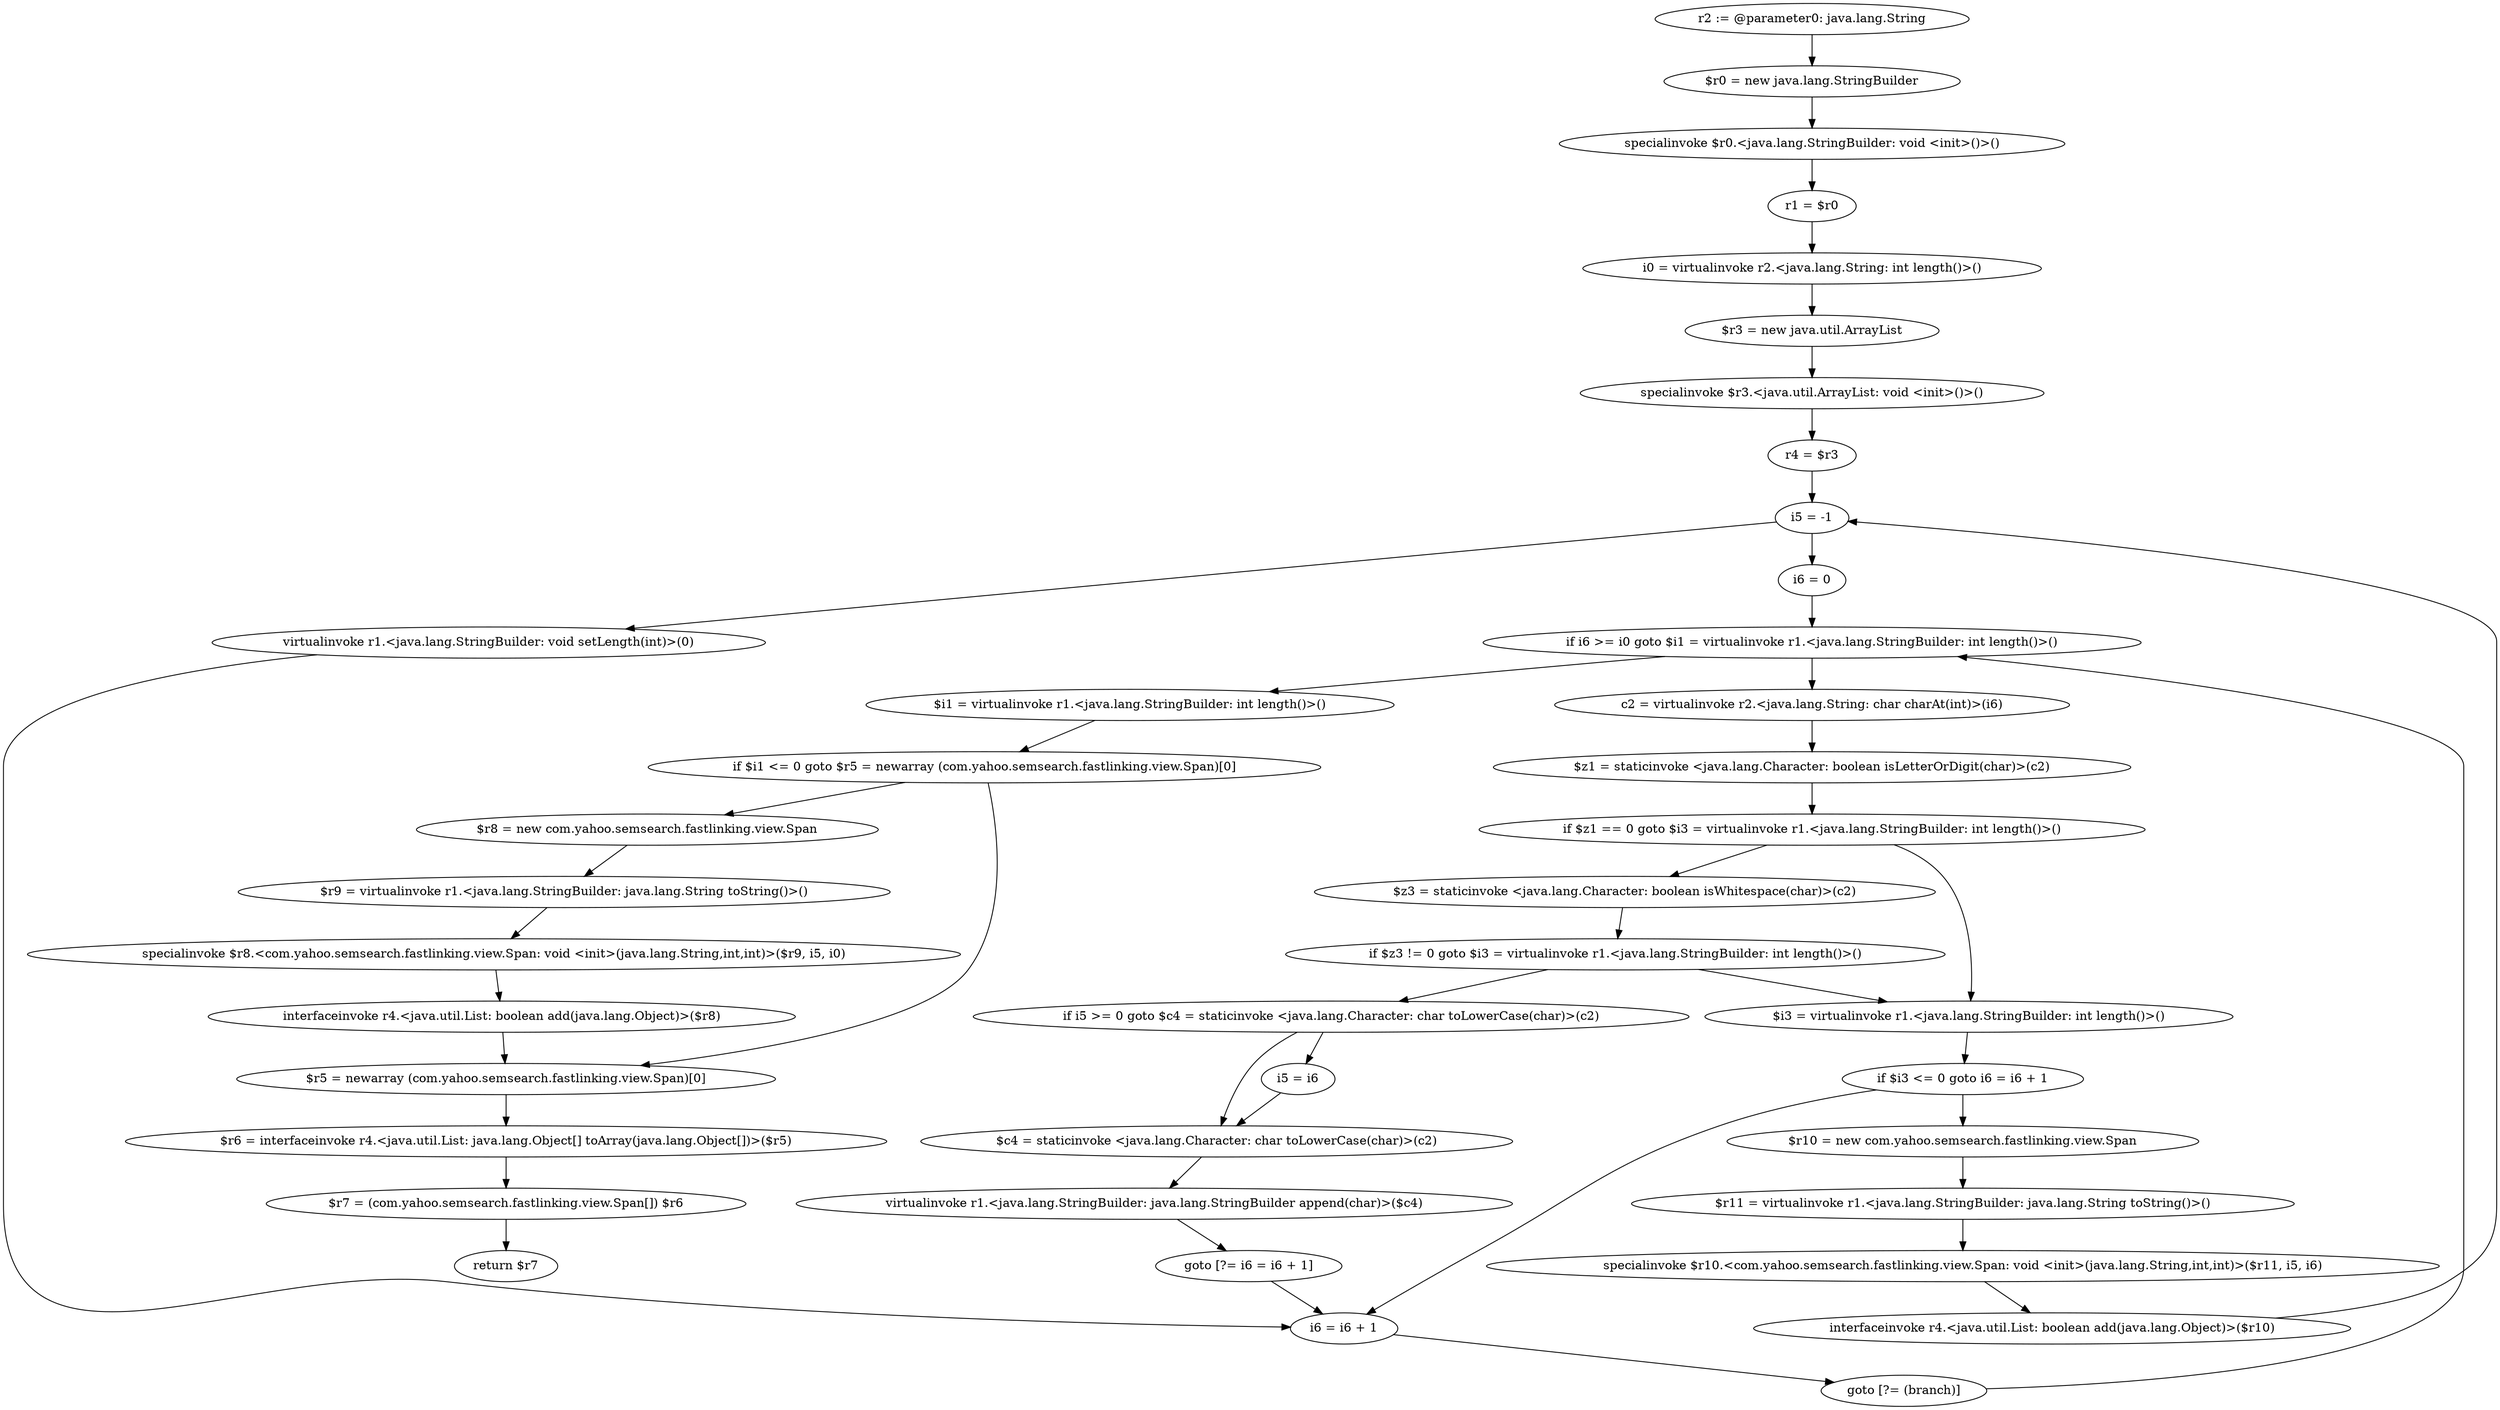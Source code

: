 digraph "unitGraph" {
    "r2 := @parameter0: java.lang.String"
    "$r0 = new java.lang.StringBuilder"
    "specialinvoke $r0.<java.lang.StringBuilder: void <init>()>()"
    "r1 = $r0"
    "i0 = virtualinvoke r2.<java.lang.String: int length()>()"
    "$r3 = new java.util.ArrayList"
    "specialinvoke $r3.<java.util.ArrayList: void <init>()>()"
    "r4 = $r3"
    "i5 = -1"
    "i6 = 0"
    "if i6 >= i0 goto $i1 = virtualinvoke r1.<java.lang.StringBuilder: int length()>()"
    "c2 = virtualinvoke r2.<java.lang.String: char charAt(int)>(i6)"
    "$z1 = staticinvoke <java.lang.Character: boolean isLetterOrDigit(char)>(c2)"
    "if $z1 == 0 goto $i3 = virtualinvoke r1.<java.lang.StringBuilder: int length()>()"
    "$z3 = staticinvoke <java.lang.Character: boolean isWhitespace(char)>(c2)"
    "if $z3 != 0 goto $i3 = virtualinvoke r1.<java.lang.StringBuilder: int length()>()"
    "if i5 >= 0 goto $c4 = staticinvoke <java.lang.Character: char toLowerCase(char)>(c2)"
    "i5 = i6"
    "$c4 = staticinvoke <java.lang.Character: char toLowerCase(char)>(c2)"
    "virtualinvoke r1.<java.lang.StringBuilder: java.lang.StringBuilder append(char)>($c4)"
    "goto [?= i6 = i6 + 1]"
    "$i3 = virtualinvoke r1.<java.lang.StringBuilder: int length()>()"
    "if $i3 <= 0 goto i6 = i6 + 1"
    "$r10 = new com.yahoo.semsearch.fastlinking.view.Span"
    "$r11 = virtualinvoke r1.<java.lang.StringBuilder: java.lang.String toString()>()"
    "specialinvoke $r10.<com.yahoo.semsearch.fastlinking.view.Span: void <init>(java.lang.String,int,int)>($r11, i5, i6)"
    "interfaceinvoke r4.<java.util.List: boolean add(java.lang.Object)>($r10)"
    "virtualinvoke r1.<java.lang.StringBuilder: void setLength(int)>(0)"
    "i6 = i6 + 1"
    "goto [?= (branch)]"
    "$i1 = virtualinvoke r1.<java.lang.StringBuilder: int length()>()"
    "if $i1 <= 0 goto $r5 = newarray (com.yahoo.semsearch.fastlinking.view.Span)[0]"
    "$r8 = new com.yahoo.semsearch.fastlinking.view.Span"
    "$r9 = virtualinvoke r1.<java.lang.StringBuilder: java.lang.String toString()>()"
    "specialinvoke $r8.<com.yahoo.semsearch.fastlinking.view.Span: void <init>(java.lang.String,int,int)>($r9, i5, i0)"
    "interfaceinvoke r4.<java.util.List: boolean add(java.lang.Object)>($r8)"
    "$r5 = newarray (com.yahoo.semsearch.fastlinking.view.Span)[0]"
    "$r6 = interfaceinvoke r4.<java.util.List: java.lang.Object[] toArray(java.lang.Object[])>($r5)"
    "$r7 = (com.yahoo.semsearch.fastlinking.view.Span[]) $r6"
    "return $r7"
    "r2 := @parameter0: java.lang.String"->"$r0 = new java.lang.StringBuilder";
    "$r0 = new java.lang.StringBuilder"->"specialinvoke $r0.<java.lang.StringBuilder: void <init>()>()";
    "specialinvoke $r0.<java.lang.StringBuilder: void <init>()>()"->"r1 = $r0";
    "r1 = $r0"->"i0 = virtualinvoke r2.<java.lang.String: int length()>()";
    "i0 = virtualinvoke r2.<java.lang.String: int length()>()"->"$r3 = new java.util.ArrayList";
    "$r3 = new java.util.ArrayList"->"specialinvoke $r3.<java.util.ArrayList: void <init>()>()";
    "specialinvoke $r3.<java.util.ArrayList: void <init>()>()"->"r4 = $r3";
    "r4 = $r3"->"i5 = -1";
    "i5 = -1"->"i6 = 0";
    "i6 = 0"->"if i6 >= i0 goto $i1 = virtualinvoke r1.<java.lang.StringBuilder: int length()>()";
    "if i6 >= i0 goto $i1 = virtualinvoke r1.<java.lang.StringBuilder: int length()>()"->"c2 = virtualinvoke r2.<java.lang.String: char charAt(int)>(i6)";
    "if i6 >= i0 goto $i1 = virtualinvoke r1.<java.lang.StringBuilder: int length()>()"->"$i1 = virtualinvoke r1.<java.lang.StringBuilder: int length()>()";
    "c2 = virtualinvoke r2.<java.lang.String: char charAt(int)>(i6)"->"$z1 = staticinvoke <java.lang.Character: boolean isLetterOrDigit(char)>(c2)";
    "$z1 = staticinvoke <java.lang.Character: boolean isLetterOrDigit(char)>(c2)"->"if $z1 == 0 goto $i3 = virtualinvoke r1.<java.lang.StringBuilder: int length()>()";
    "if $z1 == 0 goto $i3 = virtualinvoke r1.<java.lang.StringBuilder: int length()>()"->"$z3 = staticinvoke <java.lang.Character: boolean isWhitespace(char)>(c2)";
    "if $z1 == 0 goto $i3 = virtualinvoke r1.<java.lang.StringBuilder: int length()>()"->"$i3 = virtualinvoke r1.<java.lang.StringBuilder: int length()>()";
    "$z3 = staticinvoke <java.lang.Character: boolean isWhitespace(char)>(c2)"->"if $z3 != 0 goto $i3 = virtualinvoke r1.<java.lang.StringBuilder: int length()>()";
    "if $z3 != 0 goto $i3 = virtualinvoke r1.<java.lang.StringBuilder: int length()>()"->"if i5 >= 0 goto $c4 = staticinvoke <java.lang.Character: char toLowerCase(char)>(c2)";
    "if $z3 != 0 goto $i3 = virtualinvoke r1.<java.lang.StringBuilder: int length()>()"->"$i3 = virtualinvoke r1.<java.lang.StringBuilder: int length()>()";
    "if i5 >= 0 goto $c4 = staticinvoke <java.lang.Character: char toLowerCase(char)>(c2)"->"i5 = i6";
    "if i5 >= 0 goto $c4 = staticinvoke <java.lang.Character: char toLowerCase(char)>(c2)"->"$c4 = staticinvoke <java.lang.Character: char toLowerCase(char)>(c2)";
    "i5 = i6"->"$c4 = staticinvoke <java.lang.Character: char toLowerCase(char)>(c2)";
    "$c4 = staticinvoke <java.lang.Character: char toLowerCase(char)>(c2)"->"virtualinvoke r1.<java.lang.StringBuilder: java.lang.StringBuilder append(char)>($c4)";
    "virtualinvoke r1.<java.lang.StringBuilder: java.lang.StringBuilder append(char)>($c4)"->"goto [?= i6 = i6 + 1]";
    "goto [?= i6 = i6 + 1]"->"i6 = i6 + 1";
    "$i3 = virtualinvoke r1.<java.lang.StringBuilder: int length()>()"->"if $i3 <= 0 goto i6 = i6 + 1";
    "if $i3 <= 0 goto i6 = i6 + 1"->"$r10 = new com.yahoo.semsearch.fastlinking.view.Span";
    "if $i3 <= 0 goto i6 = i6 + 1"->"i6 = i6 + 1";
    "$r10 = new com.yahoo.semsearch.fastlinking.view.Span"->"$r11 = virtualinvoke r1.<java.lang.StringBuilder: java.lang.String toString()>()";
    "$r11 = virtualinvoke r1.<java.lang.StringBuilder: java.lang.String toString()>()"->"specialinvoke $r10.<com.yahoo.semsearch.fastlinking.view.Span: void <init>(java.lang.String,int,int)>($r11, i5, i6)";
    "specialinvoke $r10.<com.yahoo.semsearch.fastlinking.view.Span: void <init>(java.lang.String,int,int)>($r11, i5, i6)"->"interfaceinvoke r4.<java.util.List: boolean add(java.lang.Object)>($r10)";
    "interfaceinvoke r4.<java.util.List: boolean add(java.lang.Object)>($r10)"->"i5 = -1";
    "i5 = -1"->"virtualinvoke r1.<java.lang.StringBuilder: void setLength(int)>(0)";
    "virtualinvoke r1.<java.lang.StringBuilder: void setLength(int)>(0)"->"i6 = i6 + 1";
    "i6 = i6 + 1"->"goto [?= (branch)]";
    "goto [?= (branch)]"->"if i6 >= i0 goto $i1 = virtualinvoke r1.<java.lang.StringBuilder: int length()>()";
    "$i1 = virtualinvoke r1.<java.lang.StringBuilder: int length()>()"->"if $i1 <= 0 goto $r5 = newarray (com.yahoo.semsearch.fastlinking.view.Span)[0]";
    "if $i1 <= 0 goto $r5 = newarray (com.yahoo.semsearch.fastlinking.view.Span)[0]"->"$r8 = new com.yahoo.semsearch.fastlinking.view.Span";
    "if $i1 <= 0 goto $r5 = newarray (com.yahoo.semsearch.fastlinking.view.Span)[0]"->"$r5 = newarray (com.yahoo.semsearch.fastlinking.view.Span)[0]";
    "$r8 = new com.yahoo.semsearch.fastlinking.view.Span"->"$r9 = virtualinvoke r1.<java.lang.StringBuilder: java.lang.String toString()>()";
    "$r9 = virtualinvoke r1.<java.lang.StringBuilder: java.lang.String toString()>()"->"specialinvoke $r8.<com.yahoo.semsearch.fastlinking.view.Span: void <init>(java.lang.String,int,int)>($r9, i5, i0)";
    "specialinvoke $r8.<com.yahoo.semsearch.fastlinking.view.Span: void <init>(java.lang.String,int,int)>($r9, i5, i0)"->"interfaceinvoke r4.<java.util.List: boolean add(java.lang.Object)>($r8)";
    "interfaceinvoke r4.<java.util.List: boolean add(java.lang.Object)>($r8)"->"$r5 = newarray (com.yahoo.semsearch.fastlinking.view.Span)[0]";
    "$r5 = newarray (com.yahoo.semsearch.fastlinking.view.Span)[0]"->"$r6 = interfaceinvoke r4.<java.util.List: java.lang.Object[] toArray(java.lang.Object[])>($r5)";
    "$r6 = interfaceinvoke r4.<java.util.List: java.lang.Object[] toArray(java.lang.Object[])>($r5)"->"$r7 = (com.yahoo.semsearch.fastlinking.view.Span[]) $r6";
    "$r7 = (com.yahoo.semsearch.fastlinking.view.Span[]) $r6"->"return $r7";
}
